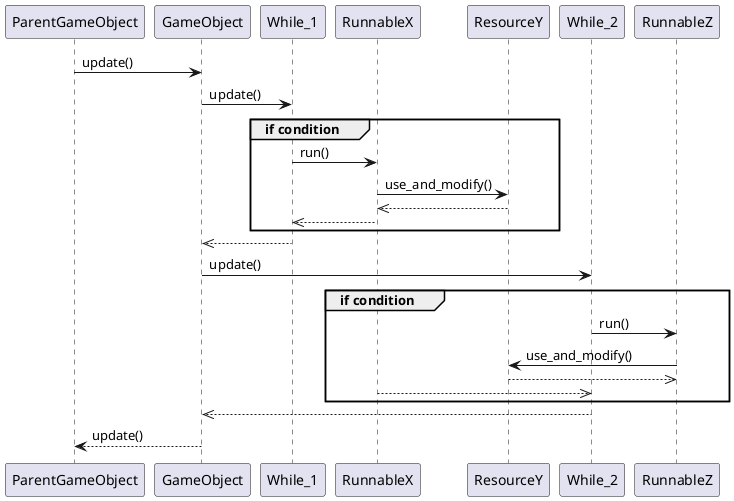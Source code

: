@startuml


ParentGameObject -> GameObject : update()
GameObject -> While_1 : update()
    group if condition
    While_1 -> RunnableX : run()
    RunnableX -> ResourceY : use_and_modify()
    RunnableX <<-- ResourceY
    While_1 <<-- RunnableX
    end
GameObject <<-- While_1
GameObject -> While_2 : update()
    group if condition
    While_2 -> RunnableZ : run()
    RunnableZ -> ResourceY : use_and_modify()
    RunnableZ <<-- ResourceY
    While_2 <<-- RunnableX
    end
GameObject <<-- While_2
ParentGameObject <-- GameObject : update()

@enduml
